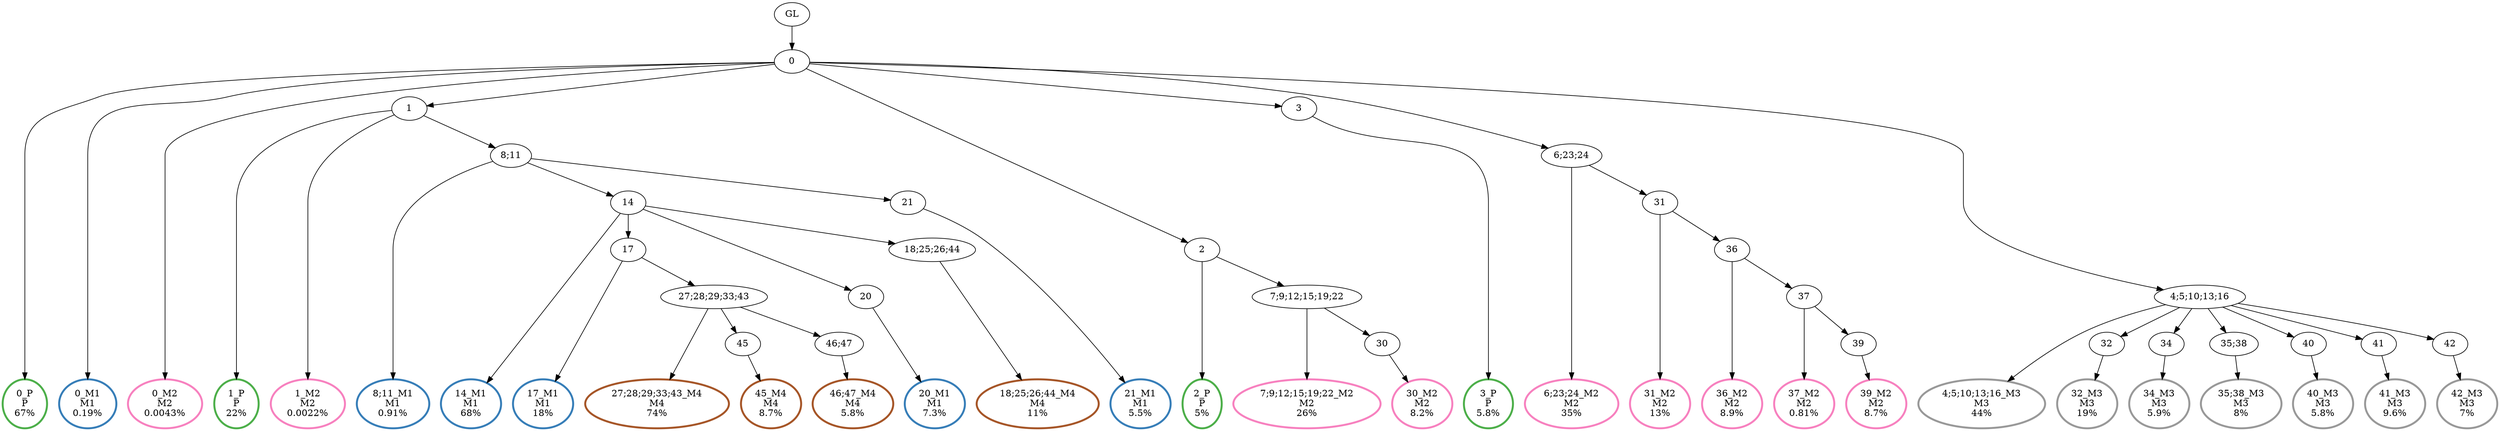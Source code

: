 digraph T {
	{
		rank=same
		55 [penwidth=3,colorscheme=set19,color=3,label="0_P\nP\n67%"]
		53 [penwidth=3,colorscheme=set19,color=3,label="1_P\nP\n22%"]
		51 [penwidth=3,colorscheme=set19,color=3,label="2_P\nP\n5%"]
		49 [penwidth=3,colorscheme=set19,color=3,label="3_P\nP\n5.8%"]
		48 [penwidth=3,colorscheme=set19,color=2,label="0_M1\nM1\n0.19%"]
		46 [penwidth=3,colorscheme=set19,color=2,label="8;11_M1\nM1\n0.91%"]
		44 [penwidth=3,colorscheme=set19,color=2,label="14_M1\nM1\n68%"]
		42 [penwidth=3,colorscheme=set19,color=2,label="17_M1\nM1\n18%"]
		40 [penwidth=3,colorscheme=set19,color=2,label="20_M1\nM1\n7.3%"]
		38 [penwidth=3,colorscheme=set19,color=2,label="21_M1\nM1\n5.5%"]
		37 [penwidth=3,colorscheme=set19,color=8,label="0_M2\nM2\n0.0043%"]
		36 [penwidth=3,colorscheme=set19,color=8,label="1_M2\nM2\n0.0022%"]
		34 [penwidth=3,colorscheme=set19,color=8,label="7;9;12;15;19;22_M2\nM2\n26%"]
		32 [penwidth=3,colorscheme=set19,color=8,label="30_M2\nM2\n8.2%"]
		30 [penwidth=3,colorscheme=set19,color=8,label="6;23;24_M2\nM2\n35%"]
		28 [penwidth=3,colorscheme=set19,color=8,label="31_M2\nM2\n13%"]
		26 [penwidth=3,colorscheme=set19,color=8,label="36_M2\nM2\n8.9%"]
		24 [penwidth=3,colorscheme=set19,color=8,label="37_M2\nM2\n0.81%"]
		22 [penwidth=3,colorscheme=set19,color=8,label="39_M2\nM2\n8.7%"]
		20 [penwidth=3,colorscheme=set19,color=9,label="4;5;10;13;16_M3\nM3\n44%"]
		18 [penwidth=3,colorscheme=set19,color=9,label="32_M3\nM3\n19%"]
		16 [penwidth=3,colorscheme=set19,color=9,label="34_M3\nM3\n5.9%"]
		14 [penwidth=3,colorscheme=set19,color=9,label="35;38_M3\nM3\n8%"]
		12 [penwidth=3,colorscheme=set19,color=9,label="40_M3\nM3\n5.8%"]
		10 [penwidth=3,colorscheme=set19,color=9,label="41_M3\nM3\n9.6%"]
		8 [penwidth=3,colorscheme=set19,color=9,label="42_M3\nM3\n7%"]
		6 [penwidth=3,colorscheme=set19,color=7,label="27;28;29;33;43_M4\nM4\n74%"]
		4 [penwidth=3,colorscheme=set19,color=7,label="45_M4\nM4\n8.7%"]
		2 [penwidth=3,colorscheme=set19,color=7,label="46;47_M4\nM4\n5.8%"]
		0 [penwidth=3,colorscheme=set19,color=7,label="18;25;26;44_M4\nM4\n11%"]
	}
	57 [label="GL"]
	56 [label="0"]
	54 [label="1"]
	52 [label="2"]
	50 [label="3"]
	47 [label="8;11"]
	45 [label="14"]
	43 [label="17"]
	41 [label="20"]
	39 [label="21"]
	35 [label="7;9;12;15;19;22"]
	33 [label="30"]
	31 [label="6;23;24"]
	29 [label="31"]
	27 [label="36"]
	25 [label="37"]
	23 [label="39"]
	21 [label="4;5;10;13;16"]
	19 [label="32"]
	17 [label="34"]
	15 [label="35;38"]
	13 [label="40"]
	11 [label="41"]
	9 [label="42"]
	7 [label="27;28;29;33;43"]
	5 [label="45"]
	3 [label="46;47"]
	1 [label="18;25;26;44"]
	57 -> 56
	56 -> 55
	56 -> 54
	56 -> 52
	56 -> 50
	56 -> 48
	56 -> 37
	56 -> 31
	56 -> 21
	54 -> 53
	54 -> 47
	54 -> 36
	52 -> 51
	52 -> 35
	50 -> 49
	47 -> 46
	47 -> 45
	47 -> 39
	45 -> 44
	45 -> 43
	45 -> 41
	45 -> 1
	43 -> 42
	43 -> 7
	41 -> 40
	39 -> 38
	35 -> 34
	35 -> 33
	33 -> 32
	31 -> 30
	31 -> 29
	29 -> 28
	29 -> 27
	27 -> 26
	27 -> 25
	25 -> 24
	25 -> 23
	23 -> 22
	21 -> 20
	21 -> 19
	21 -> 17
	21 -> 15
	21 -> 13
	21 -> 11
	21 -> 9
	19 -> 18
	17 -> 16
	15 -> 14
	13 -> 12
	11 -> 10
	9 -> 8
	7 -> 6
	7 -> 5
	7 -> 3
	5 -> 4
	3 -> 2
	1 -> 0
}
